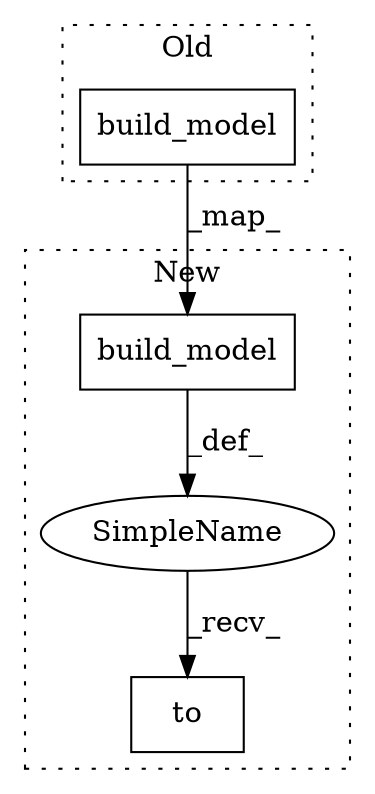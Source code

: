 digraph G {
subgraph cluster0 {
1 [label="build_model" a="32" s="1581" l="13" shape="box"];
label = "Old";
style="dotted";
}
subgraph cluster1 {
2 [label="build_model" a="32" s="1601" l="13" shape="box"];
3 [label="to" a="32" s="1615,1624" l="3,1" shape="box"];
4 [label="SimpleName" a="42" s="" l="" shape="ellipse"];
label = "New";
style="dotted";
}
1 -> 2 [label="_map_"];
2 -> 4 [label="_def_"];
4 -> 3 [label="_recv_"];
}